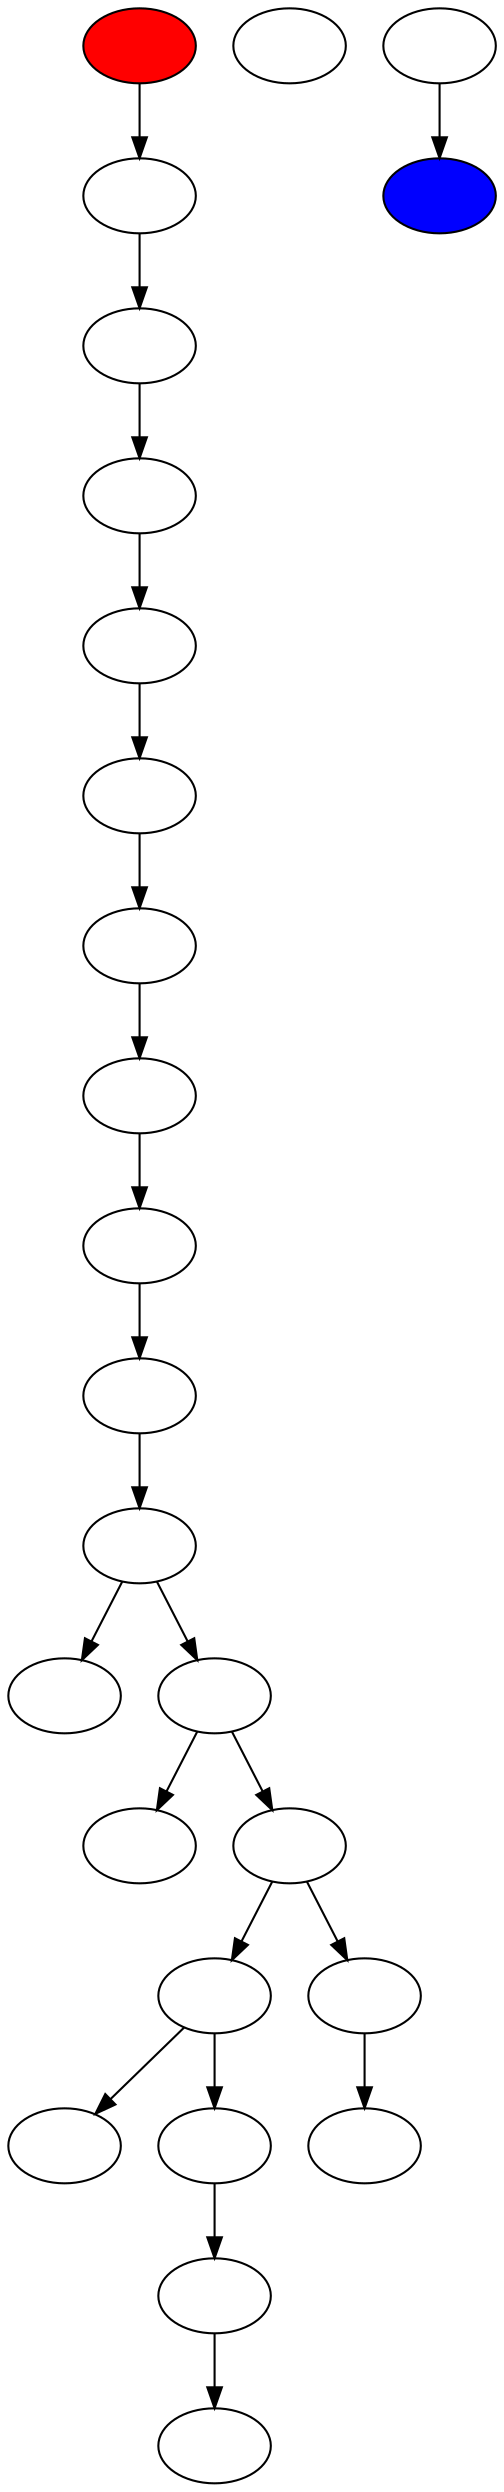 digraph Grafo
{
0 [label=""style=filled, fillcolor=red]
1 [label=""];
2 [label=""];
3 [label=""];
4 [label=""];
5 [label=""];
6 [label=""];
7 [label=""];
8 [label=""];
9 [label=""];
10 [label=""];
11 [label=""];
12 [label=""];
13 [label=""];
14 [label=""];
15 [label=""];
16 [label=""];
17 [label=""];
18 [label=""];
19 [label=""];
20 [label=""];
21 [label=""];
22 [label=""];
23 [label=""];
24  [label=""style=filled, fillcolor=blue];
0->1;
1->2;
2->3;
3->4;
4->5;
5->6;
6->7;
7->8;
8->9;
9->10;
10->11;
10->12;
12->13;
12->14;
14->15;
14->19;
15->16;
15->17;
17->18;
18->21;
19->20;
23->24;
}

